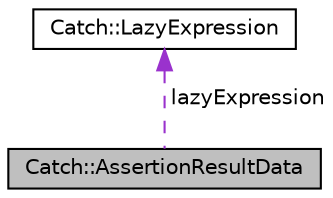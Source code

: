 digraph "Catch::AssertionResultData"
{
  edge [fontname="Helvetica",fontsize="10",labelfontname="Helvetica",labelfontsize="10"];
  node [fontname="Helvetica",fontsize="10",shape=record];
  Node1 [label="Catch::AssertionResultData",height=0.2,width=0.4,color="black", fillcolor="grey75", style="filled", fontcolor="black"];
  Node2 -> Node1 [dir="back",color="darkorchid3",fontsize="10",style="dashed",label=" lazyExpression" ,fontname="Helvetica"];
  Node2 [label="Catch::LazyExpression",height=0.2,width=0.4,color="black", fillcolor="white", style="filled",URL="$classCatch_1_1LazyExpression.html"];
}
